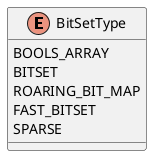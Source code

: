 @startuml

enum BitSetType {
    BOOLS_ARRAY
    BITSET
    ROARING_BIT_MAP
    FAST_BITSET
    SPARSE
}
@enduml
